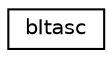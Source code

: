 digraph G
{
  edge [fontname="Helvetica",fontsize="10",labelfontname="Helvetica",labelfontsize="10"];
  node [fontname="Helvetica",fontsize="10",shape=record];
  rankdir=LR;
  Node1 [label="bItasc",height=0.2,width=0.4,color="black", fillcolor="white", style="filled",URL="$d5/d18/structbItasc.html"];
}
